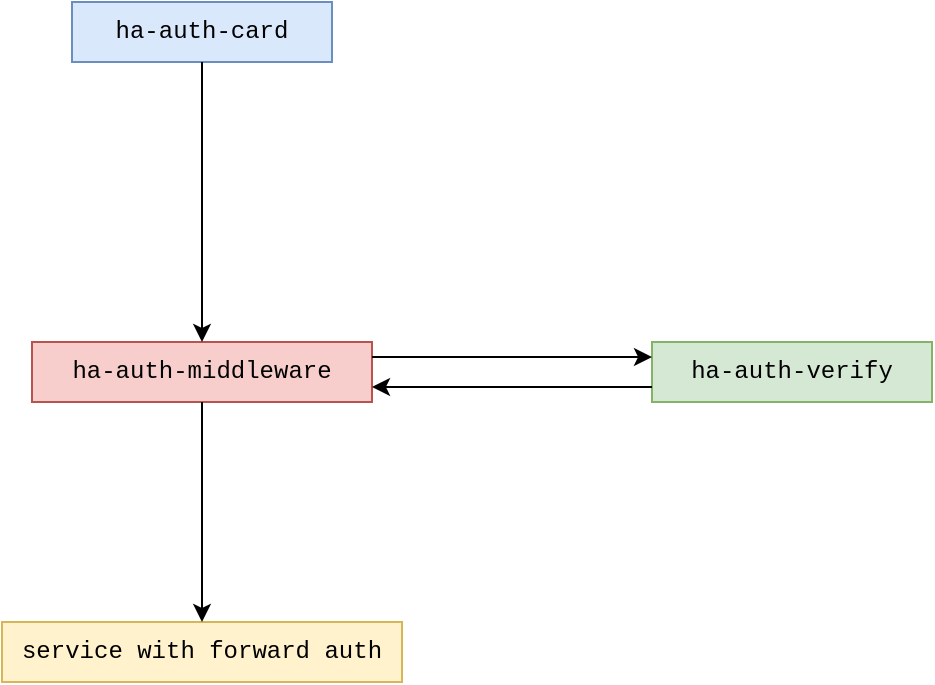 <mxfile version="24.7.17">
  <diagram name="Page-1" id="cOYnVS0l4ZQ3i5XPl4ah">
    <mxGraphModel dx="3457" dy="1348" grid="1" gridSize="10" guides="1" tooltips="1" connect="1" arrows="1" fold="1" page="1" pageScale="1" pageWidth="583" pageHeight="413" math="0" shadow="0">
      <root>
        <mxCell id="0" />
        <mxCell id="1" parent="0" />
        <mxCell id="CZrRFDxmQad4wtyIb7Xi-1" value="ha-auth-card" style="rounded=0;whiteSpace=wrap;html=1;fontFamily=Courier New;fillColor=#dae8fc;strokeColor=#6c8ebf;" vertex="1" parent="1">
          <mxGeometry x="94" y="37" width="130" height="30" as="geometry" />
        </mxCell>
        <mxCell id="CZrRFDxmQad4wtyIb7Xi-2" value="ha-auth-middleware" style="rounded=0;whiteSpace=wrap;html=1;fontFamily=Courier New;fillColor=#f8cecc;strokeColor=#b85450;" vertex="1" parent="1">
          <mxGeometry x="74" y="207" width="170" height="30" as="geometry" />
        </mxCell>
        <mxCell id="CZrRFDxmQad4wtyIb7Xi-3" value="ha-auth-verify" style="rounded=0;whiteSpace=wrap;html=1;fontFamily=Courier New;fillColor=#d5e8d4;strokeColor=#82b366;" vertex="1" parent="1">
          <mxGeometry x="384" y="207" width="140" height="30" as="geometry" />
        </mxCell>
        <mxCell id="CZrRFDxmQad4wtyIb7Xi-5" value="" style="endArrow=classic;html=1;rounded=0;exitX=0.5;exitY=1;exitDx=0;exitDy=0;entryX=0.5;entryY=0;entryDx=0;entryDy=0;" edge="1" parent="1" source="CZrRFDxmQad4wtyIb7Xi-1" target="CZrRFDxmQad4wtyIb7Xi-2">
          <mxGeometry width="50" height="50" relative="1" as="geometry">
            <mxPoint x="294" y="157" as="sourcePoint" />
            <mxPoint x="344" y="107" as="targetPoint" />
          </mxGeometry>
        </mxCell>
        <mxCell id="CZrRFDxmQad4wtyIb7Xi-6" value="" style="endArrow=classic;html=1;rounded=0;exitX=1;exitY=0.25;exitDx=0;exitDy=0;entryX=0;entryY=0.25;entryDx=0;entryDy=0;" edge="1" parent="1" source="CZrRFDxmQad4wtyIb7Xi-2" target="CZrRFDxmQad4wtyIb7Xi-3">
          <mxGeometry width="50" height="50" relative="1" as="geometry">
            <mxPoint x="349" y="204.5" as="sourcePoint" />
            <mxPoint x="274" y="207" as="targetPoint" />
          </mxGeometry>
        </mxCell>
        <mxCell id="CZrRFDxmQad4wtyIb7Xi-7" value="" style="endArrow=classic;html=1;rounded=0;entryX=1;entryY=0.75;entryDx=0;entryDy=0;exitX=0;exitY=0.75;exitDx=0;exitDy=0;" edge="1" parent="1" source="CZrRFDxmQad4wtyIb7Xi-3" target="CZrRFDxmQad4wtyIb7Xi-2">
          <mxGeometry width="50" height="50" relative="1" as="geometry">
            <mxPoint x="324" y="225" as="sourcePoint" />
            <mxPoint x="284" y="217" as="targetPoint" />
          </mxGeometry>
        </mxCell>
        <mxCell id="CZrRFDxmQad4wtyIb7Xi-8" value="service with forward auth" style="rounded=0;whiteSpace=wrap;html=1;fontFamily=Courier New;fillColor=#fff2cc;strokeColor=#d6b656;" vertex="1" parent="1">
          <mxGeometry x="59" y="347" width="200" height="30" as="geometry" />
        </mxCell>
        <mxCell id="CZrRFDxmQad4wtyIb7Xi-9" value="" style="endArrow=classic;html=1;rounded=0;entryX=0.5;entryY=0;entryDx=0;entryDy=0;exitX=0.5;exitY=1;exitDx=0;exitDy=0;" edge="1" parent="1" source="CZrRFDxmQad4wtyIb7Xi-2" target="CZrRFDxmQad4wtyIb7Xi-8">
          <mxGeometry width="50" height="50" relative="1" as="geometry">
            <mxPoint x="394" y="240" as="sourcePoint" />
            <mxPoint x="254" y="240" as="targetPoint" />
          </mxGeometry>
        </mxCell>
      </root>
    </mxGraphModel>
  </diagram>
</mxfile>
